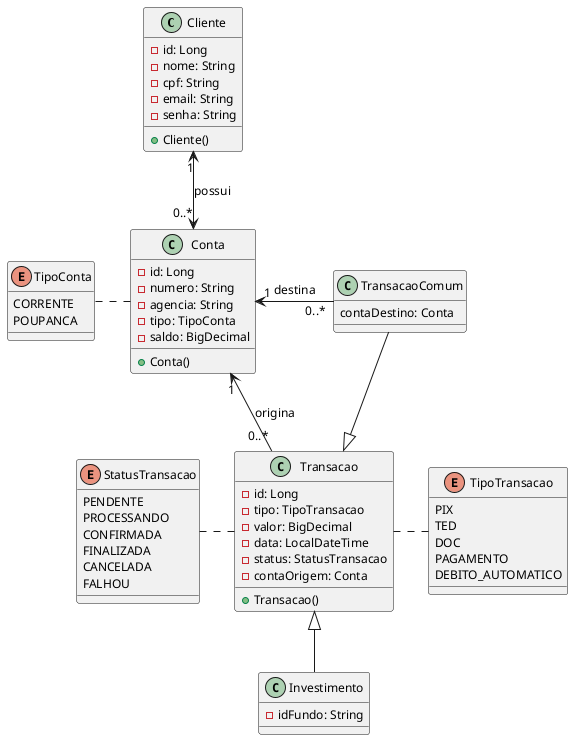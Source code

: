 @startuml
skinparam defaultFontSize 12
class Cliente {
  -id: Long
  -nome: String
  -cpf: String
  -email: String
  -senha: String
  + Cliente()
}
class Conta {
  -id: Long
  -numero: String
  -agencia: String
  -tipo: TipoConta
  -saldo: BigDecimal
  + Conta()
}
class Transacao {
  -id: Long
  -tipo: TipoTransacao
  -valor: BigDecimal
  -data: LocalDateTime
  -status: StatusTransacao
  -contaOrigem: Conta
  + Transacao()
}

class TransacaoComum {
  contaDestino: Conta
}

class Investimento {
  -idFundo: String
}

enum TipoConta {
  CORRENTE
  POUPANCA
}
enum TipoTransacao {
  PIX
  TED
  DOC
  PAGAMENTO
  DEBITO_AUTOMATICO
}
enum StatusTransacao {

  PENDENTE
  PROCESSANDO
  CONFIRMADA
  FINALIZADA
  CANCELADA
  FALHOU
}

Cliente "1" <--> "0..*" Conta : "possui"
Conta "1" <-- "0..*" Transacao: "origina"
Conta "1" <-right- "0..*" TransacaoComum: "destina"
Investimento -up-|> Transacao
TransacaoComum --|> Transacao


Transacao .left. StatusTransacao
Transacao .right. TipoTransacao
Conta .left. TipoConta
@enduml

